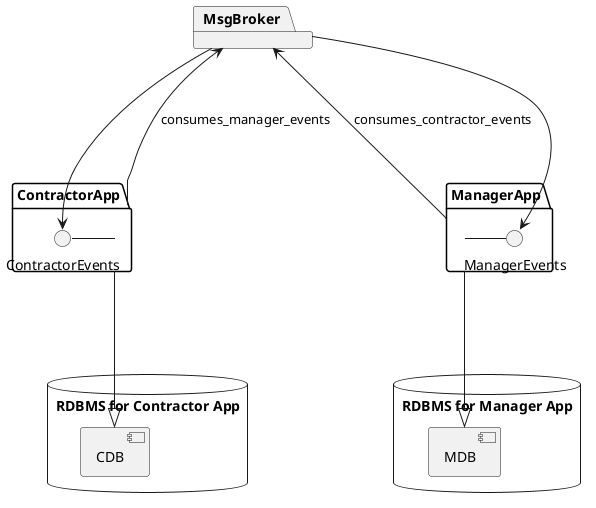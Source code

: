 @startuml

package "ContractorApp" {
	ContractorEvents - [ContractorApp]
}

package "ManagerApp" {
	ManagerEvents - [ManagerApp]
}

database "RDBMS for Contractor App" {
	[CDB]
}

database "RDBMS for Manager App" {
	[MDB]
}

package "MsgBroker" {
}

ContractorApp ---|> CDB
ManagerApp ---|> MDB
ContractorApp --> MsgBroker : consumes_manager_events
ManagerApp --> MsgBroker : consumes_contractor_events
MsgBroker ---> ManagerEvents
MsgBroker ---> ContractorEvents

@enduml